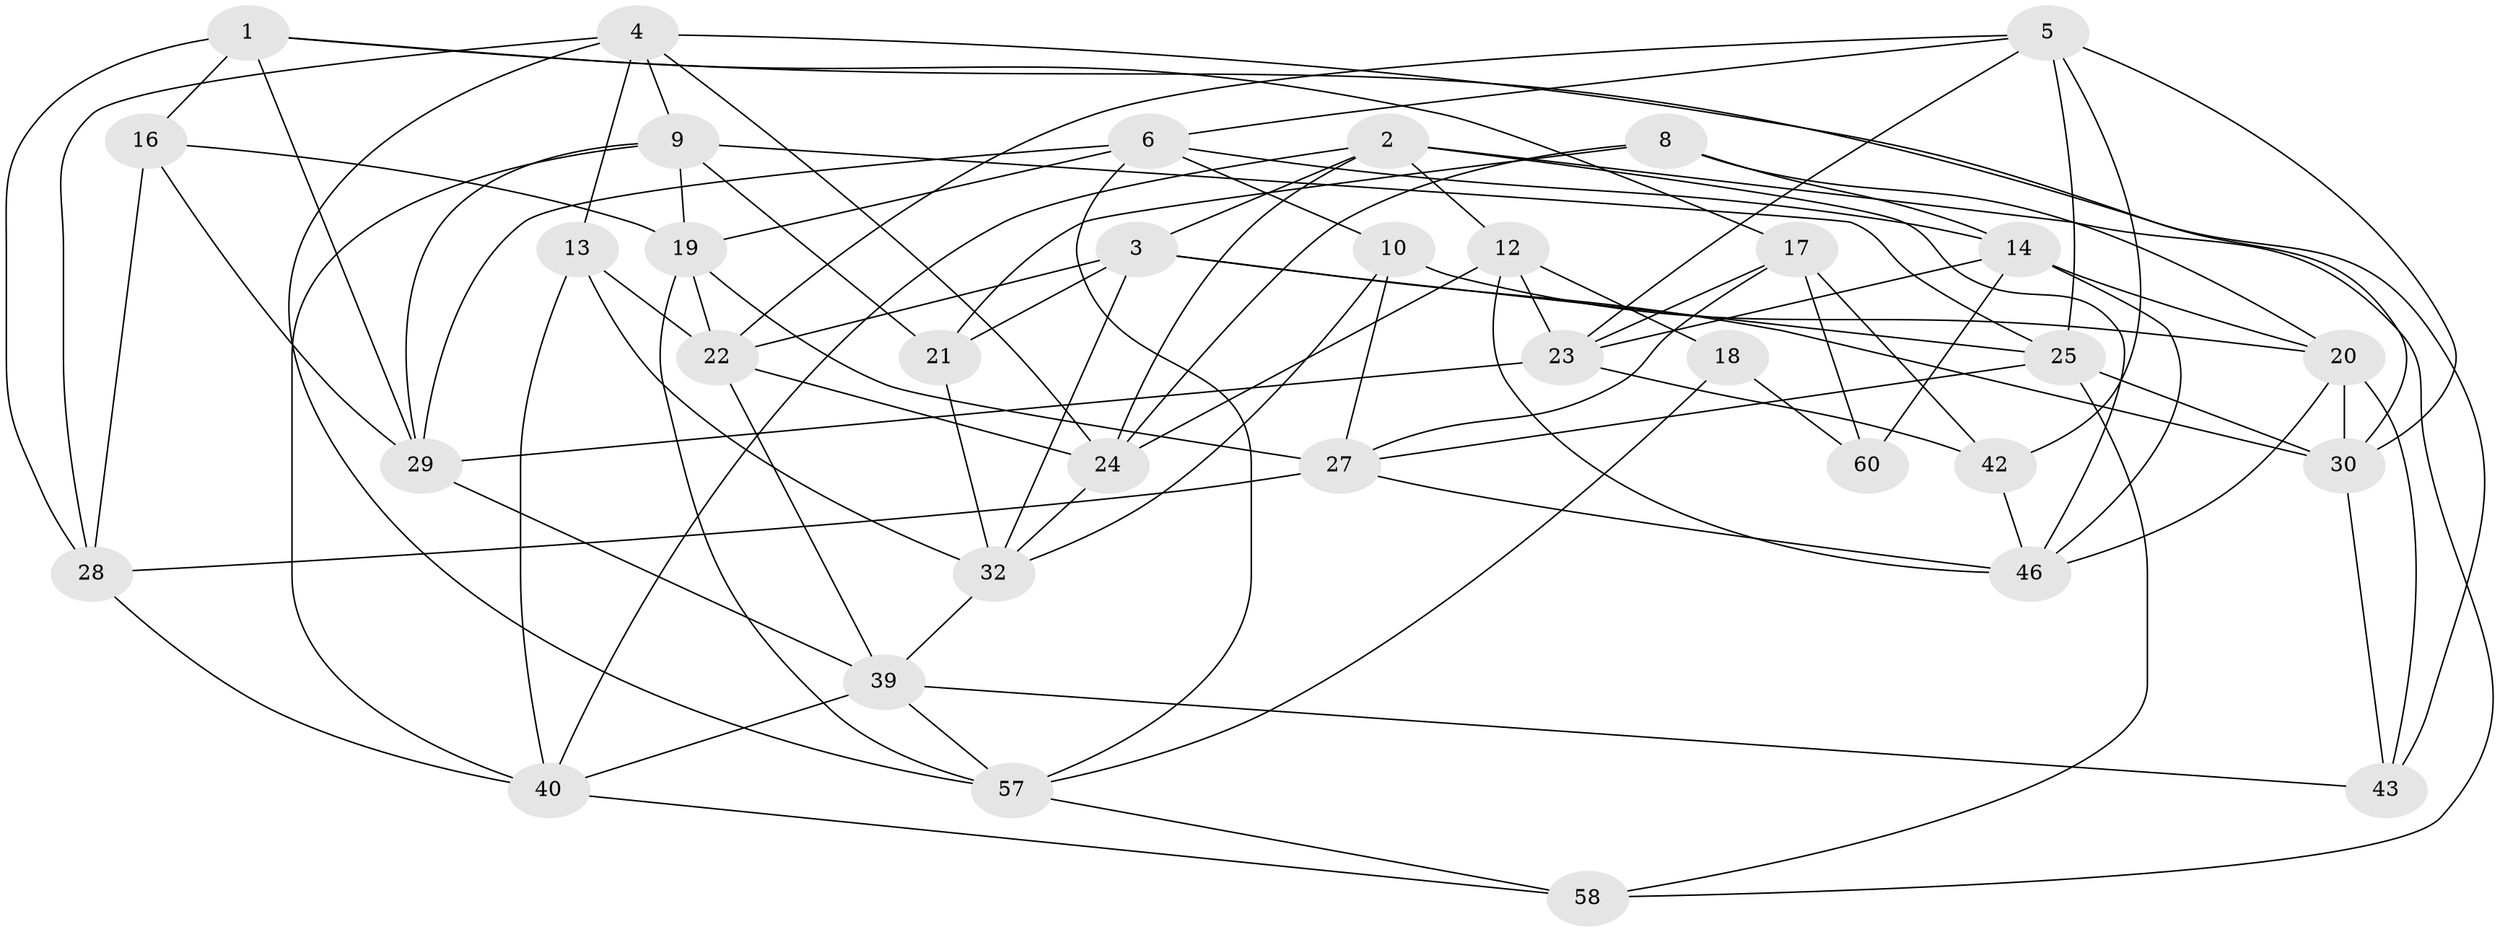 // Generated by graph-tools (version 1.1) at 2025/24/03/03/25 07:24:26]
// undirected, 35 vertices, 92 edges
graph export_dot {
graph [start="1"]
  node [color=gray90,style=filled];
  1 [super="+7"];
  2 [super="+33"];
  3 [super="+36"];
  4 [super="+50"];
  5 [super="+15"];
  6 [super="+54"];
  8;
  9 [super="+11"];
  10;
  12 [super="+52"];
  13;
  14 [super="+31"];
  16;
  17 [super="+34"];
  18;
  19 [super="+37"];
  20 [super="+56"];
  21;
  22 [super="+35"];
  23 [super="+47"];
  24 [super="+26"];
  25 [super="+44"];
  27 [super="+41"];
  28 [super="+49"];
  29 [super="+55"];
  30 [super="+45"];
  32 [super="+38"];
  39 [super="+53"];
  40 [super="+48"];
  42;
  43;
  46 [super="+51"];
  57 [super="+59"];
  58;
  60;
  1 -- 28 [weight=2];
  1 -- 16;
  1 -- 43;
  1 -- 17;
  1 -- 29;
  2 -- 58;
  2 -- 24;
  2 -- 46;
  2 -- 12;
  2 -- 3;
  2 -- 40;
  3 -- 25;
  3 -- 22;
  3 -- 32;
  3 -- 21;
  3 -- 30;
  4 -- 13;
  4 -- 57;
  4 -- 24;
  4 -- 9;
  4 -- 28;
  4 -- 30;
  5 -- 6;
  5 -- 42;
  5 -- 22;
  5 -- 25;
  5 -- 30;
  5 -- 23;
  6 -- 19;
  6 -- 57;
  6 -- 10;
  6 -- 29;
  6 -- 14;
  8 -- 14;
  8 -- 21;
  8 -- 20;
  8 -- 24;
  9 -- 25;
  9 -- 21;
  9 -- 40;
  9 -- 19;
  9 -- 29;
  10 -- 32;
  10 -- 27;
  10 -- 20;
  12 -- 24;
  12 -- 18 [weight=2];
  12 -- 23;
  12 -- 46;
  13 -- 40;
  13 -- 22;
  13 -- 32;
  14 -- 46;
  14 -- 20;
  14 -- 60;
  14 -- 23;
  16 -- 19;
  16 -- 28;
  16 -- 29;
  17 -- 27;
  17 -- 60 [weight=2];
  17 -- 42;
  17 -- 23;
  18 -- 60;
  18 -- 57;
  19 -- 22;
  19 -- 27;
  19 -- 57;
  20 -- 43;
  20 -- 30;
  20 -- 46;
  21 -- 32;
  22 -- 39;
  22 -- 24;
  23 -- 42;
  23 -- 29;
  24 -- 32;
  25 -- 58;
  25 -- 30;
  25 -- 27;
  27 -- 28;
  27 -- 46;
  28 -- 40;
  29 -- 39;
  30 -- 43;
  32 -- 39;
  39 -- 43;
  39 -- 57;
  39 -- 40;
  40 -- 58;
  42 -- 46;
  57 -- 58;
}

